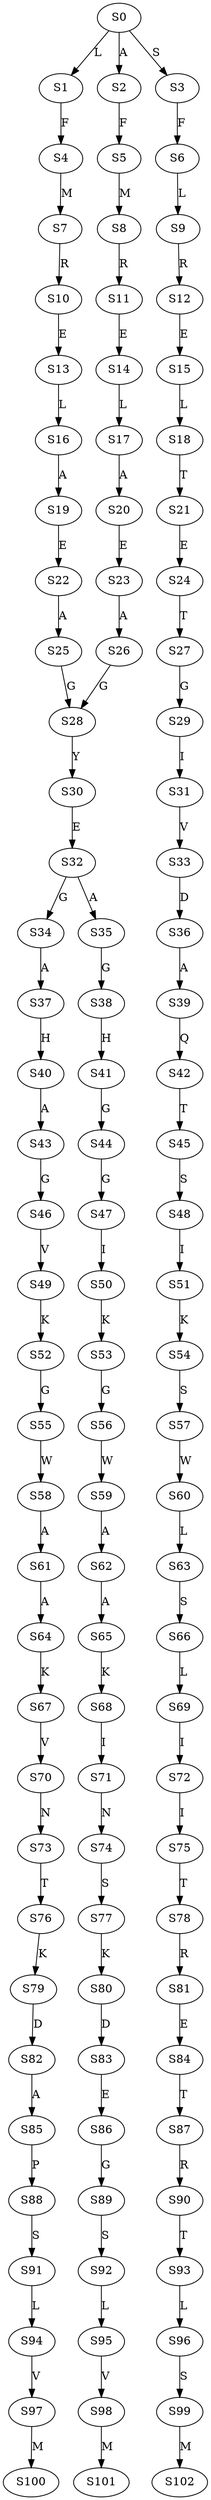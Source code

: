 strict digraph  {
	S0 -> S1 [ label = L ];
	S0 -> S2 [ label = A ];
	S0 -> S3 [ label = S ];
	S1 -> S4 [ label = F ];
	S2 -> S5 [ label = F ];
	S3 -> S6 [ label = F ];
	S4 -> S7 [ label = M ];
	S5 -> S8 [ label = M ];
	S6 -> S9 [ label = L ];
	S7 -> S10 [ label = R ];
	S8 -> S11 [ label = R ];
	S9 -> S12 [ label = R ];
	S10 -> S13 [ label = E ];
	S11 -> S14 [ label = E ];
	S12 -> S15 [ label = E ];
	S13 -> S16 [ label = L ];
	S14 -> S17 [ label = L ];
	S15 -> S18 [ label = L ];
	S16 -> S19 [ label = A ];
	S17 -> S20 [ label = A ];
	S18 -> S21 [ label = T ];
	S19 -> S22 [ label = E ];
	S20 -> S23 [ label = E ];
	S21 -> S24 [ label = E ];
	S22 -> S25 [ label = A ];
	S23 -> S26 [ label = A ];
	S24 -> S27 [ label = T ];
	S25 -> S28 [ label = G ];
	S26 -> S28 [ label = G ];
	S27 -> S29 [ label = G ];
	S28 -> S30 [ label = Y ];
	S29 -> S31 [ label = I ];
	S30 -> S32 [ label = E ];
	S31 -> S33 [ label = V ];
	S32 -> S34 [ label = G ];
	S32 -> S35 [ label = A ];
	S33 -> S36 [ label = D ];
	S34 -> S37 [ label = A ];
	S35 -> S38 [ label = G ];
	S36 -> S39 [ label = A ];
	S37 -> S40 [ label = H ];
	S38 -> S41 [ label = H ];
	S39 -> S42 [ label = Q ];
	S40 -> S43 [ label = A ];
	S41 -> S44 [ label = G ];
	S42 -> S45 [ label = T ];
	S43 -> S46 [ label = G ];
	S44 -> S47 [ label = G ];
	S45 -> S48 [ label = S ];
	S46 -> S49 [ label = V ];
	S47 -> S50 [ label = I ];
	S48 -> S51 [ label = I ];
	S49 -> S52 [ label = K ];
	S50 -> S53 [ label = K ];
	S51 -> S54 [ label = K ];
	S52 -> S55 [ label = G ];
	S53 -> S56 [ label = G ];
	S54 -> S57 [ label = S ];
	S55 -> S58 [ label = W ];
	S56 -> S59 [ label = W ];
	S57 -> S60 [ label = W ];
	S58 -> S61 [ label = A ];
	S59 -> S62 [ label = A ];
	S60 -> S63 [ label = L ];
	S61 -> S64 [ label = A ];
	S62 -> S65 [ label = A ];
	S63 -> S66 [ label = S ];
	S64 -> S67 [ label = K ];
	S65 -> S68 [ label = K ];
	S66 -> S69 [ label = L ];
	S67 -> S70 [ label = V ];
	S68 -> S71 [ label = I ];
	S69 -> S72 [ label = I ];
	S70 -> S73 [ label = N ];
	S71 -> S74 [ label = N ];
	S72 -> S75 [ label = I ];
	S73 -> S76 [ label = T ];
	S74 -> S77 [ label = S ];
	S75 -> S78 [ label = T ];
	S76 -> S79 [ label = K ];
	S77 -> S80 [ label = K ];
	S78 -> S81 [ label = R ];
	S79 -> S82 [ label = D ];
	S80 -> S83 [ label = D ];
	S81 -> S84 [ label = E ];
	S82 -> S85 [ label = A ];
	S83 -> S86 [ label = E ];
	S84 -> S87 [ label = T ];
	S85 -> S88 [ label = P ];
	S86 -> S89 [ label = G ];
	S87 -> S90 [ label = R ];
	S88 -> S91 [ label = S ];
	S89 -> S92 [ label = S ];
	S90 -> S93 [ label = T ];
	S91 -> S94 [ label = L ];
	S92 -> S95 [ label = L ];
	S93 -> S96 [ label = L ];
	S94 -> S97 [ label = V ];
	S95 -> S98 [ label = V ];
	S96 -> S99 [ label = S ];
	S97 -> S100 [ label = M ];
	S98 -> S101 [ label = M ];
	S99 -> S102 [ label = M ];
}
